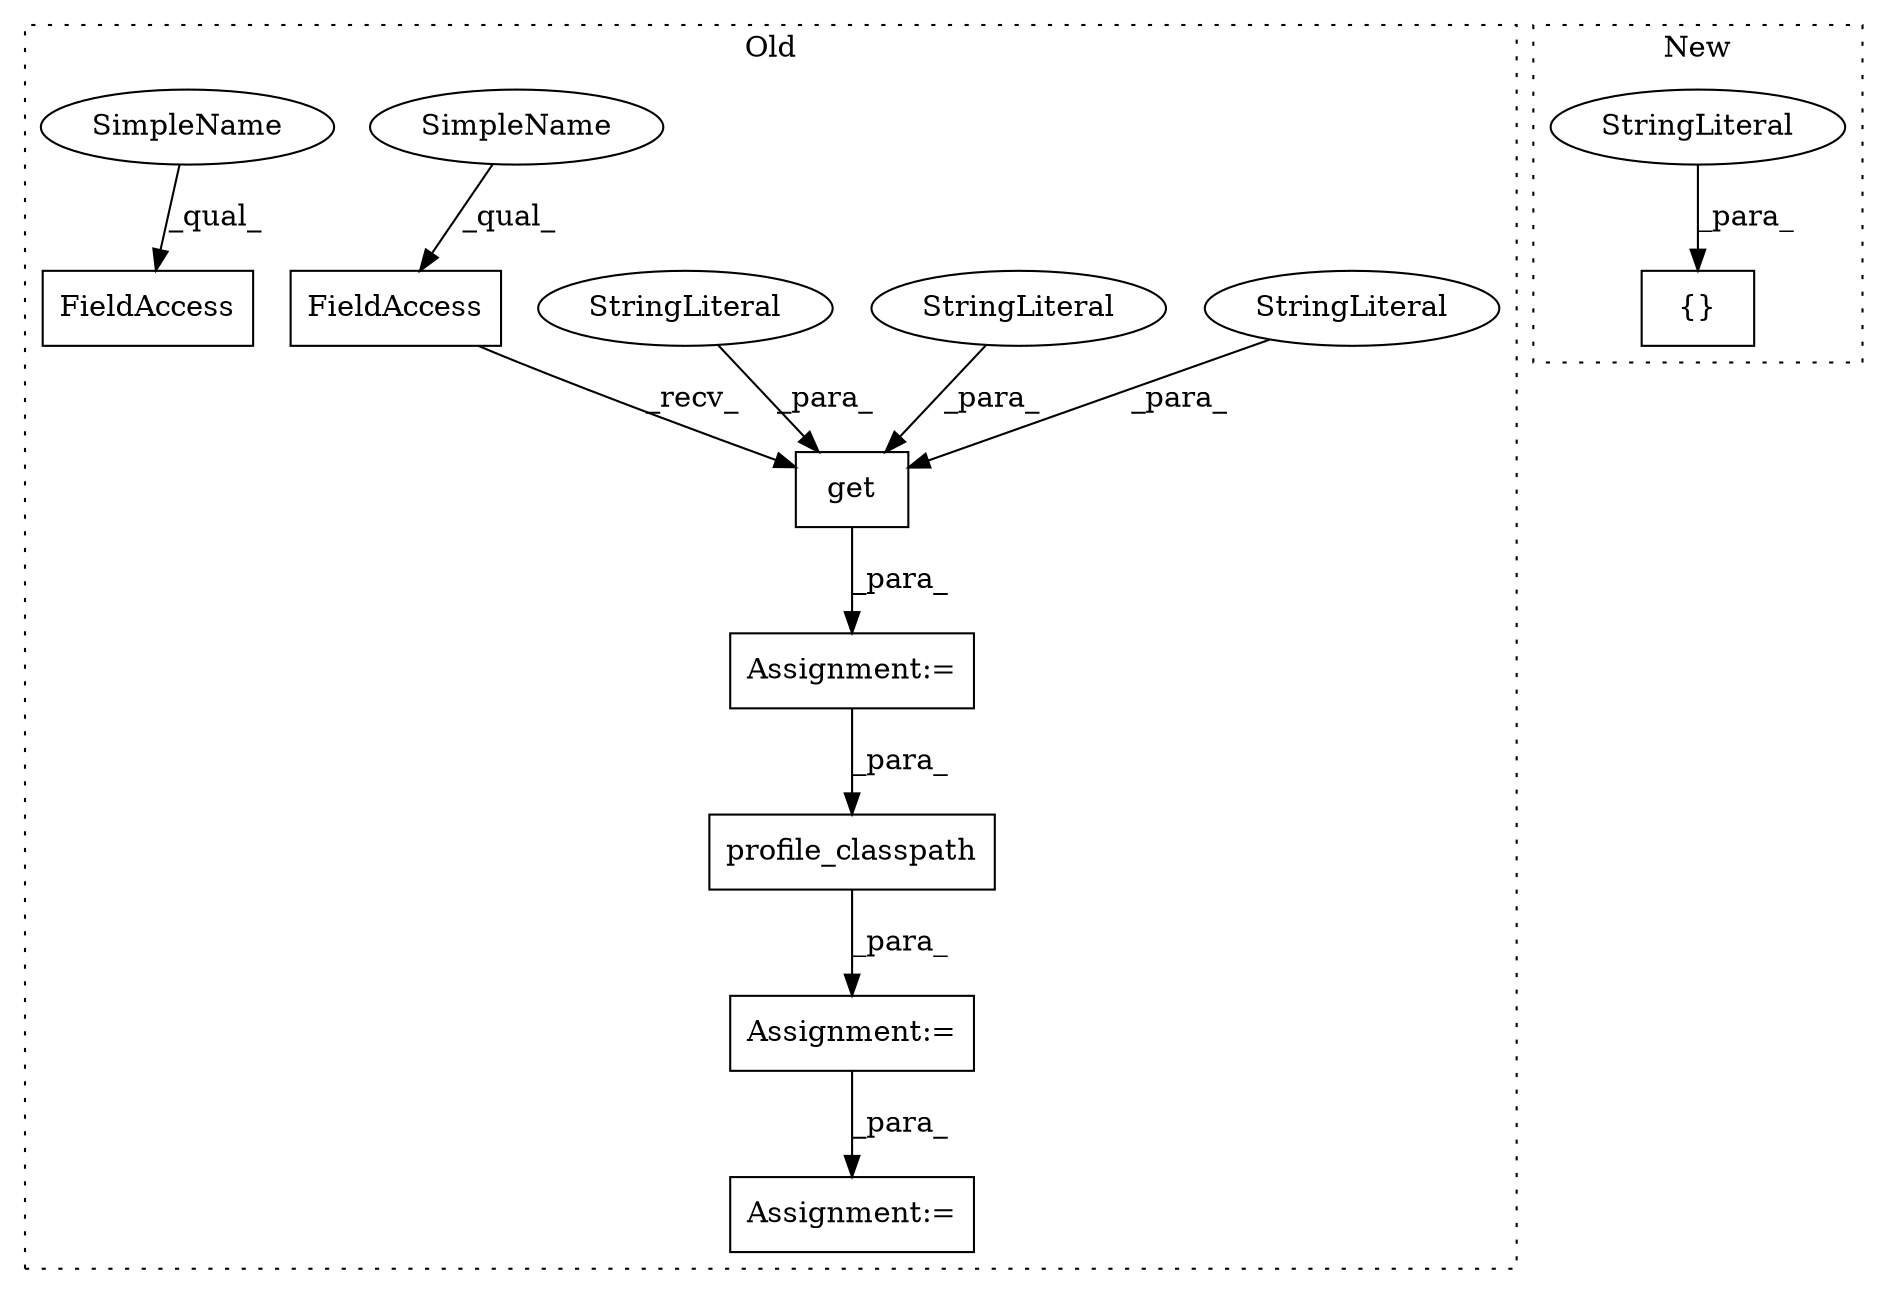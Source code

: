 digraph G {
subgraph cluster0 {
1 [label="profile_classpath" a="32" s="1582,1618" l="18,1" shape="box"];
4 [label="get" a="32" s="1317,1397" l="4,1" shape="box"];
5 [label="StringLiteral" a="45" s="1353" l="44" shape="ellipse"];
6 [label="StringLiteral" a="45" s="1321" l="15" shape="ellipse"];
7 [label="StringLiteral" a="45" s="1337" l="15" shape="ellipse"];
8 [label="FieldAccess" a="22" s="1302" l="14" shape="box"];
9 [label="FieldAccess" a="22" s="1185" l="14" shape="box"];
10 [label="Assignment:=" a="7" s="1301" l="1" shape="box"];
11 [label="Assignment:=" a="7" s="1645" l="1" shape="box"];
12 [label="Assignment:=" a="7" s="1569" l="1" shape="box"];
13 [label="SimpleName" a="42" s="1302" l="7" shape="ellipse"];
14 [label="SimpleName" a="42" s="1185" l="7" shape="ellipse"];
label = "Old";
style="dotted";
}
subgraph cluster1 {
2 [label="{}" a="4" s="1303,1349" l="1,1" shape="box"];
3 [label="StringLiteral" a="45" s="1304" l="45" shape="ellipse"];
label = "New";
style="dotted";
}
1 -> 12 [label="_para_"];
3 -> 2 [label="_para_"];
4 -> 10 [label="_para_"];
5 -> 4 [label="_para_"];
6 -> 4 [label="_para_"];
7 -> 4 [label="_para_"];
8 -> 4 [label="_recv_"];
10 -> 1 [label="_para_"];
12 -> 11 [label="_para_"];
13 -> 8 [label="_qual_"];
14 -> 9 [label="_qual_"];
}